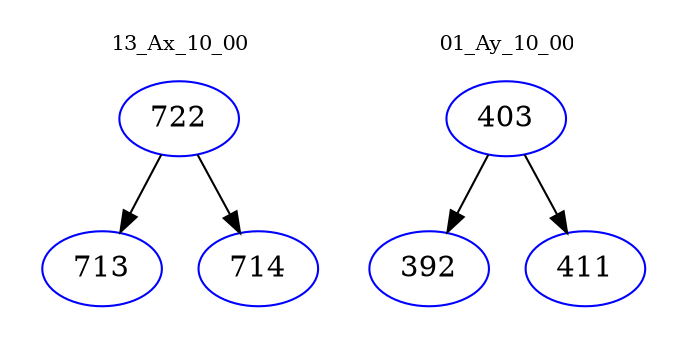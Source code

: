 digraph{
subgraph cluster_0 {
color = white
label = "13_Ax_10_00";
fontsize=10;
T0_722 [label="722", color="blue"]
T0_722 -> T0_713 [color="black"]
T0_713 [label="713", color="blue"]
T0_722 -> T0_714 [color="black"]
T0_714 [label="714", color="blue"]
}
subgraph cluster_1 {
color = white
label = "01_Ay_10_00";
fontsize=10;
T1_403 [label="403", color="blue"]
T1_403 -> T1_392 [color="black"]
T1_392 [label="392", color="blue"]
T1_403 -> T1_411 [color="black"]
T1_411 [label="411", color="blue"]
}
}
